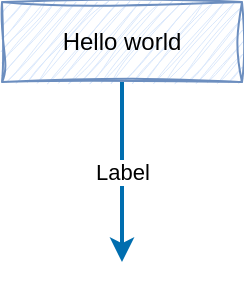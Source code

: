 <mxfile version="21.1.5" type="github">
  <diagram name="Page-1" id="hSo4cvt8Zcp-u7YNf54k">
    <mxGraphModel dx="922" dy="584" grid="1" gridSize="10" guides="1" tooltips="1" connect="1" arrows="1" fold="1" page="1" pageScale="1" pageWidth="827" pageHeight="1169" math="0" shadow="0">
      <root>
        <mxCell id="0" />
        <mxCell id="1" parent="0" />
        <mxCell id="3Ihl6nKG7Y-Me9rr375p-2" value="Hello world" style="rounded=0;whiteSpace=wrap;html=1;shadow=0;glass=0;sketch=1;jiggle=2;fillStyle=auto;curveFitting=1;strokeColor=#6c8ebf;strokeWidth=1;fontFamily=Helvetica;fontSize=12;fontColor=default;fillColor=#dae8fc;" vertex="1" parent="1">
          <mxGeometry x="110" y="100" width="120" height="40" as="geometry" />
        </mxCell>
        <mxCell id="3Ihl6nKG7Y-Me9rr375p-3" value="" style="endArrow=classic;html=1;rounded=0;strokeWidth=2;fillColor=#1ba1e2;strokeColor=#006EAF;exitX=0.5;exitY=1;exitDx=0;exitDy=0;" edge="1" source="3Ihl6nKG7Y-Me9rr375p-2" parent="1">
          <mxGeometry relative="1" as="geometry">
            <mxPoint x="140" y="230" as="sourcePoint" />
            <mxPoint x="170" y="230" as="targetPoint" />
          </mxGeometry>
        </mxCell>
        <mxCell id="3Ihl6nKG7Y-Me9rr375p-4" value="Label" style="edgeLabel;resizable=0;html=1;align=center;verticalAlign=middle;" connectable="0" vertex="1" parent="3Ihl6nKG7Y-Me9rr375p-3">
          <mxGeometry relative="1" as="geometry" />
        </mxCell>
      </root>
    </mxGraphModel>
  </diagram>
</mxfile>

